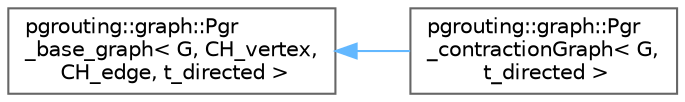 digraph "Graphical Class Hierarchy"
{
 // LATEX_PDF_SIZE
  bgcolor="transparent";
  edge [fontname=Helvetica,fontsize=10,labelfontname=Helvetica,labelfontsize=10];
  node [fontname=Helvetica,fontsize=10,shape=box,height=0.2,width=0.4];
  rankdir="LR";
  Node0 [id="Node000000",label="pgrouting::graph::Pgr\l_base_graph\< G, CH_vertex,\l CH_edge, t_directed \>",height=0.2,width=0.4,color="grey40", fillcolor="white", style="filled",URL="$classpgrouting_1_1graph_1_1Pgr__base__graph.html",tooltip=" "];
  Node0 -> Node1 [id="edge18_Node000000_Node000001",dir="back",color="steelblue1",style="solid",tooltip=" "];
  Node1 [id="Node000001",label="pgrouting::graph::Pgr\l_contractionGraph\< G,\l t_directed \>",height=0.2,width=0.4,color="grey40", fillcolor="white", style="filled",URL="$classpgrouting_1_1graph_1_1Pgr__contractionGraph.html",tooltip=" "];
}
